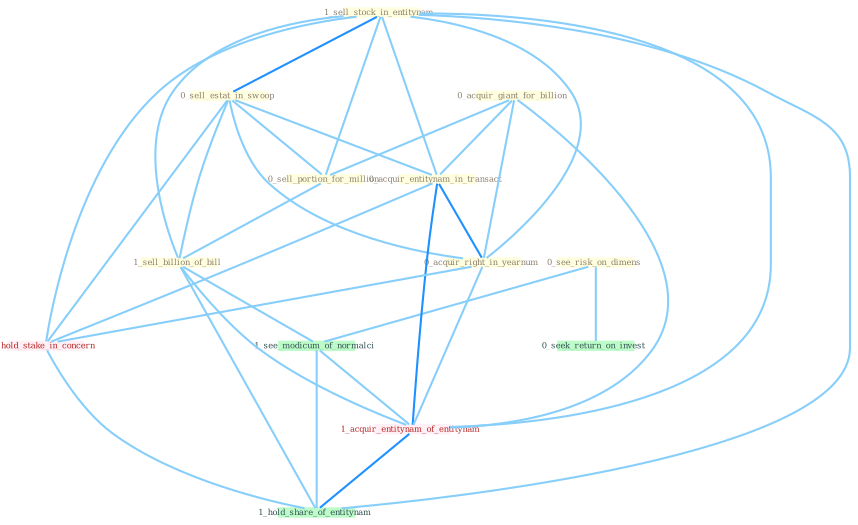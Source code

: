 Graph G{ 
    node
    [shape=polygon,style=filled,width=.5,height=.06,color="#BDFCC9",fixedsize=true,fontsize=4,
    fontcolor="#2f4f4f"];
    {node
    [color="#ffffe0", fontcolor="#8b7d6b"] "0_acquir_giant_for_billion " "1_sell_stock_in_entitynam " "0_see_risk_on_dimens " "0_sell_estat_in_swoop " "0_sell_portion_for_million " "0_acquir_entitynam_in_transact " "1_sell_billion_of_bill " "0_acquir_right_in_yearnum "}
{node [color="#fff0f5", fontcolor="#b22222"] "1_hold_stake_in_concern " "1_acquir_entitynam_of_entitynam "}
edge [color="#B0E2FF"];

	"0_acquir_giant_for_billion " -- "0_sell_portion_for_million " [w="1", color="#87cefa" ];
	"0_acquir_giant_for_billion " -- "0_acquir_entitynam_in_transact " [w="1", color="#87cefa" ];
	"0_acquir_giant_for_billion " -- "0_acquir_right_in_yearnum " [w="1", color="#87cefa" ];
	"0_acquir_giant_for_billion " -- "1_acquir_entitynam_of_entitynam " [w="1", color="#87cefa" ];
	"1_sell_stock_in_entitynam " -- "0_sell_estat_in_swoop " [w="2", color="#1e90ff" , len=0.8];
	"1_sell_stock_in_entitynam " -- "0_sell_portion_for_million " [w="1", color="#87cefa" ];
	"1_sell_stock_in_entitynam " -- "0_acquir_entitynam_in_transact " [w="1", color="#87cefa" ];
	"1_sell_stock_in_entitynam " -- "1_sell_billion_of_bill " [w="1", color="#87cefa" ];
	"1_sell_stock_in_entitynam " -- "0_acquir_right_in_yearnum " [w="1", color="#87cefa" ];
	"1_sell_stock_in_entitynam " -- "1_hold_stake_in_concern " [w="1", color="#87cefa" ];
	"1_sell_stock_in_entitynam " -- "1_acquir_entitynam_of_entitynam " [w="1", color="#87cefa" ];
	"1_sell_stock_in_entitynam " -- "1_hold_share_of_entitynam " [w="1", color="#87cefa" ];
	"0_see_risk_on_dimens " -- "0_seek_return_on_invest " [w="1", color="#87cefa" ];
	"0_see_risk_on_dimens " -- "1_see_modicum_of_normalci " [w="1", color="#87cefa" ];
	"0_sell_estat_in_swoop " -- "0_sell_portion_for_million " [w="1", color="#87cefa" ];
	"0_sell_estat_in_swoop " -- "0_acquir_entitynam_in_transact " [w="1", color="#87cefa" ];
	"0_sell_estat_in_swoop " -- "1_sell_billion_of_bill " [w="1", color="#87cefa" ];
	"0_sell_estat_in_swoop " -- "0_acquir_right_in_yearnum " [w="1", color="#87cefa" ];
	"0_sell_estat_in_swoop " -- "1_hold_stake_in_concern " [w="1", color="#87cefa" ];
	"0_sell_portion_for_million " -- "1_sell_billion_of_bill " [w="1", color="#87cefa" ];
	"0_acquir_entitynam_in_transact " -- "0_acquir_right_in_yearnum " [w="2", color="#1e90ff" , len=0.8];
	"0_acquir_entitynam_in_transact " -- "1_hold_stake_in_concern " [w="1", color="#87cefa" ];
	"0_acquir_entitynam_in_transact " -- "1_acquir_entitynam_of_entitynam " [w="2", color="#1e90ff" , len=0.8];
	"1_sell_billion_of_bill " -- "1_see_modicum_of_normalci " [w="1", color="#87cefa" ];
	"1_sell_billion_of_bill " -- "1_acquir_entitynam_of_entitynam " [w="1", color="#87cefa" ];
	"1_sell_billion_of_bill " -- "1_hold_share_of_entitynam " [w="1", color="#87cefa" ];
	"0_acquir_right_in_yearnum " -- "1_hold_stake_in_concern " [w="1", color="#87cefa" ];
	"0_acquir_right_in_yearnum " -- "1_acquir_entitynam_of_entitynam " [w="1", color="#87cefa" ];
	"1_hold_stake_in_concern " -- "1_hold_share_of_entitynam " [w="1", color="#87cefa" ];
	"1_see_modicum_of_normalci " -- "1_acquir_entitynam_of_entitynam " [w="1", color="#87cefa" ];
	"1_see_modicum_of_normalci " -- "1_hold_share_of_entitynam " [w="1", color="#87cefa" ];
	"1_acquir_entitynam_of_entitynam " -- "1_hold_share_of_entitynam " [w="2", color="#1e90ff" , len=0.8];
}